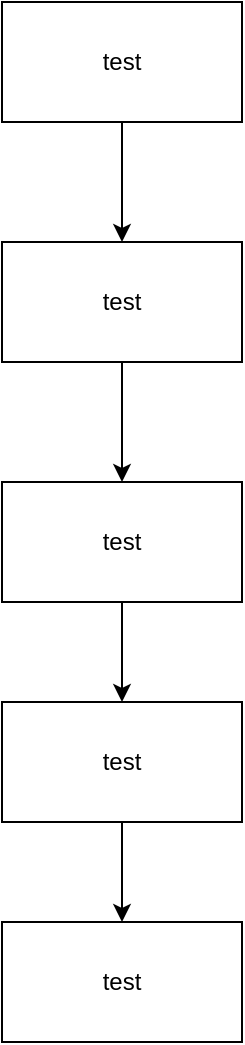 <mxfile version="22.1.2" type="github">
  <diagram name="第 1 页" id="hAHmf4qZZ2KicEs8lWRi">
    <mxGraphModel dx="1386" dy="831" grid="1" gridSize="10" guides="1" tooltips="1" connect="1" arrows="1" fold="1" page="1" pageScale="1" pageWidth="827" pageHeight="1169" math="0" shadow="0">
      <root>
        <mxCell id="0" />
        <mxCell id="1" parent="0" />
        <mxCell id="XVm204j-Dv8n3zNNqCus-6" value="" style="edgeStyle=orthogonalEdgeStyle;rounded=0;orthogonalLoop=1;jettySize=auto;html=1;" edge="1" parent="1" source="XVm204j-Dv8n3zNNqCus-1" target="XVm204j-Dv8n3zNNqCus-4">
          <mxGeometry relative="1" as="geometry" />
        </mxCell>
        <mxCell id="XVm204j-Dv8n3zNNqCus-1" value="test" style="rounded=0;whiteSpace=wrap;html=1;" vertex="1" parent="1">
          <mxGeometry x="190" y="160" width="120" height="60" as="geometry" />
        </mxCell>
        <mxCell id="XVm204j-Dv8n3zNNqCus-9" value="" style="edgeStyle=orthogonalEdgeStyle;rounded=0;orthogonalLoop=1;jettySize=auto;html=1;" edge="1" parent="1" source="XVm204j-Dv8n3zNNqCus-2" target="XVm204j-Dv8n3zNNqCus-5">
          <mxGeometry relative="1" as="geometry" />
        </mxCell>
        <mxCell id="XVm204j-Dv8n3zNNqCus-2" value="test" style="rounded=0;whiteSpace=wrap;html=1;" vertex="1" parent="1">
          <mxGeometry x="190" y="510" width="120" height="60" as="geometry" />
        </mxCell>
        <mxCell id="XVm204j-Dv8n3zNNqCus-8" value="" style="edgeStyle=orthogonalEdgeStyle;rounded=0;orthogonalLoop=1;jettySize=auto;html=1;" edge="1" parent="1" source="XVm204j-Dv8n3zNNqCus-3" target="XVm204j-Dv8n3zNNqCus-2">
          <mxGeometry relative="1" as="geometry" />
        </mxCell>
        <mxCell id="XVm204j-Dv8n3zNNqCus-3" value="test" style="rounded=0;whiteSpace=wrap;html=1;" vertex="1" parent="1">
          <mxGeometry x="190" y="400" width="120" height="60" as="geometry" />
        </mxCell>
        <mxCell id="XVm204j-Dv8n3zNNqCus-7" value="" style="edgeStyle=orthogonalEdgeStyle;rounded=0;orthogonalLoop=1;jettySize=auto;html=1;" edge="1" parent="1" source="XVm204j-Dv8n3zNNqCus-4" target="XVm204j-Dv8n3zNNqCus-3">
          <mxGeometry relative="1" as="geometry" />
        </mxCell>
        <mxCell id="XVm204j-Dv8n3zNNqCus-4" value="test" style="rounded=0;whiteSpace=wrap;html=1;" vertex="1" parent="1">
          <mxGeometry x="190" y="280" width="120" height="60" as="geometry" />
        </mxCell>
        <mxCell id="XVm204j-Dv8n3zNNqCus-5" value="test" style="rounded=0;whiteSpace=wrap;html=1;" vertex="1" parent="1">
          <mxGeometry x="190" y="620" width="120" height="60" as="geometry" />
        </mxCell>
      </root>
    </mxGraphModel>
  </diagram>
</mxfile>
